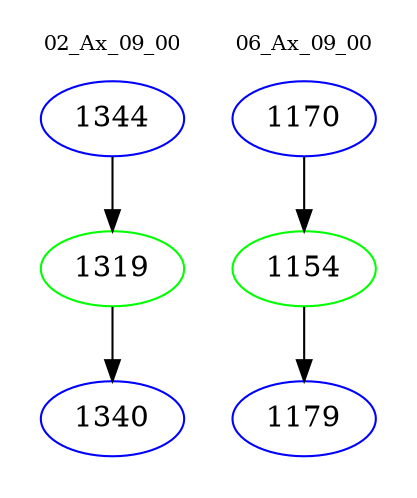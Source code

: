 digraph{
subgraph cluster_0 {
color = white
label = "02_Ax_09_00";
fontsize=10;
T0_1344 [label="1344", color="blue"]
T0_1344 -> T0_1319 [color="black"]
T0_1319 [label="1319", color="green"]
T0_1319 -> T0_1340 [color="black"]
T0_1340 [label="1340", color="blue"]
}
subgraph cluster_1 {
color = white
label = "06_Ax_09_00";
fontsize=10;
T1_1170 [label="1170", color="blue"]
T1_1170 -> T1_1154 [color="black"]
T1_1154 [label="1154", color="green"]
T1_1154 -> T1_1179 [color="black"]
T1_1179 [label="1179", color="blue"]
}
}
